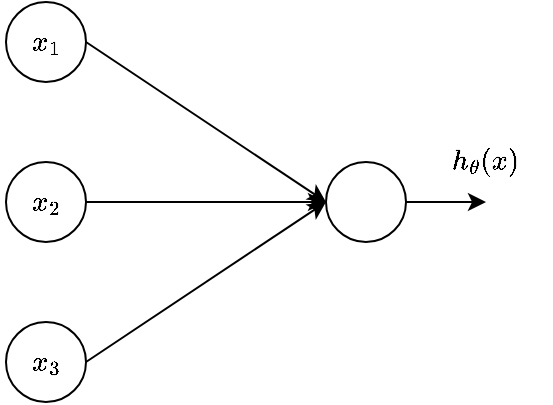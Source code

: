<mxfile version="14.4.3" type="device"><diagram id="U7ini9oPj5Eck8PC8r7I" name="Page-1"><mxGraphModel dx="1102" dy="552" grid="1" gridSize="10" guides="1" tooltips="1" connect="1" arrows="1" fold="1" page="1" pageScale="1" pageWidth="850" pageHeight="1100" math="1" shadow="0"><root><mxCell id="0"/><mxCell id="1" parent="0"/><mxCell id="azSm0uiQtfGShxniKuDt-1" value="$$x_1$$" style="ellipse;whiteSpace=wrap;html=1;aspect=fixed;" parent="1" vertex="1"><mxGeometry x="80" y="40" width="40" height="40" as="geometry"/></mxCell><mxCell id="azSm0uiQtfGShxniKuDt-2" value="$$x_2$$" style="ellipse;whiteSpace=wrap;html=1;aspect=fixed;" parent="1" vertex="1"><mxGeometry x="80" y="120" width="40" height="40" as="geometry"/></mxCell><mxCell id="azSm0uiQtfGShxniKuDt-3" value="$$x_3$$" style="ellipse;whiteSpace=wrap;html=1;aspect=fixed;" parent="1" vertex="1"><mxGeometry x="80" y="200" width="40" height="40" as="geometry"/></mxCell><mxCell id="azSm0uiQtfGShxniKuDt-9" style="edgeStyle=orthogonalEdgeStyle;rounded=0;orthogonalLoop=1;jettySize=auto;html=1;exitX=1;exitY=0.5;exitDx=0;exitDy=0;" parent="1" source="azSm0uiQtfGShxniKuDt-4" edge="1"><mxGeometry relative="1" as="geometry"><mxPoint x="320" y="140" as="targetPoint"/></mxGeometry></mxCell><mxCell id="azSm0uiQtfGShxniKuDt-4" value="" style="ellipse;whiteSpace=wrap;html=1;aspect=fixed;" parent="1" vertex="1"><mxGeometry x="240" y="120" width="40" height="40" as="geometry"/></mxCell><mxCell id="azSm0uiQtfGShxniKuDt-6" value="" style="endArrow=classic;html=1;exitX=1;exitY=0.5;exitDx=0;exitDy=0;entryX=0;entryY=0.5;entryDx=0;entryDy=0;" parent="1" source="azSm0uiQtfGShxniKuDt-1" target="azSm0uiQtfGShxniKuDt-4" edge="1"><mxGeometry width="50" height="50" relative="1" as="geometry"><mxPoint x="400" y="200" as="sourcePoint"/><mxPoint x="450" y="150" as="targetPoint"/></mxGeometry></mxCell><mxCell id="azSm0uiQtfGShxniKuDt-7" value="" style="endArrow=classic;html=1;exitX=1;exitY=0.5;exitDx=0;exitDy=0;entryX=0;entryY=0.5;entryDx=0;entryDy=0;" parent="1" source="azSm0uiQtfGShxniKuDt-2" target="azSm0uiQtfGShxniKuDt-4" edge="1"><mxGeometry width="50" height="50" relative="1" as="geometry"><mxPoint x="130" y="70" as="sourcePoint"/><mxPoint x="250" y="150" as="targetPoint"/></mxGeometry></mxCell><mxCell id="azSm0uiQtfGShxniKuDt-8" value="" style="endArrow=classic;html=1;exitX=1;exitY=0.5;exitDx=0;exitDy=0;entryX=0;entryY=0.5;entryDx=0;entryDy=0;" parent="1" source="azSm0uiQtfGShxniKuDt-3" target="azSm0uiQtfGShxniKuDt-4" edge="1"><mxGeometry width="50" height="50" relative="1" as="geometry"><mxPoint x="140" y="80" as="sourcePoint"/><mxPoint x="260" y="160" as="targetPoint"/></mxGeometry></mxCell><mxCell id="azSm0uiQtfGShxniKuDt-10" value="$$h_{\theta}(x)$$" style="text;html=1;strokeColor=none;fillColor=none;align=center;verticalAlign=middle;whiteSpace=wrap;rounded=0;" parent="1" vertex="1"><mxGeometry x="300" y="110" width="40" height="20" as="geometry"/></mxCell></root></mxGraphModel></diagram></mxfile>